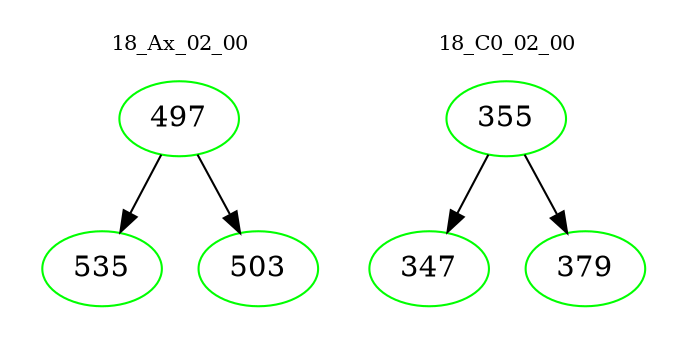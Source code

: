 digraph{
subgraph cluster_0 {
color = white
label = "18_Ax_02_00";
fontsize=10;
T0_497 [label="497", color="green"]
T0_497 -> T0_535 [color="black"]
T0_535 [label="535", color="green"]
T0_497 -> T0_503 [color="black"]
T0_503 [label="503", color="green"]
}
subgraph cluster_1 {
color = white
label = "18_C0_02_00";
fontsize=10;
T1_355 [label="355", color="green"]
T1_355 -> T1_347 [color="black"]
T1_347 [label="347", color="green"]
T1_355 -> T1_379 [color="black"]
T1_379 [label="379", color="green"]
}
}
